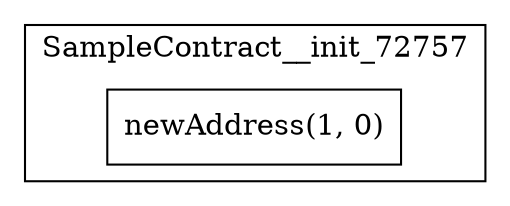 digraph "zero-address" {
    node [shape=box];
    subgraph "cluster_SampleContract__init_72757" {
        label="SampleContract__init_72757";
        "SampleContract__init_72757_141" [label="newAddress(1, 0)"];
    }
}
